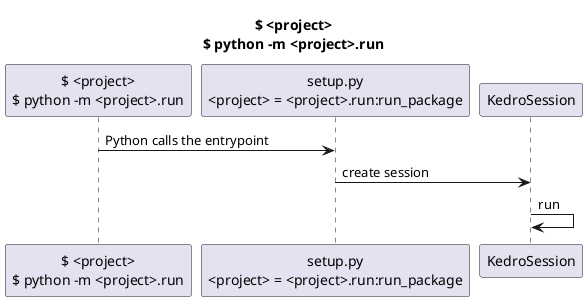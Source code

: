 @startuml
title "$ <project>\n$ python -m <project>.run"

participant "$ <project>\n$ python -m <project>.run" as cli
participant "setup.py\n<project> = <project>.run:run_package" as entrypoint
participant "KedroSession" as session

cli->entrypoint: Python calls the entrypoint
entrypoint->session: create session
session->session: run

@enduml
